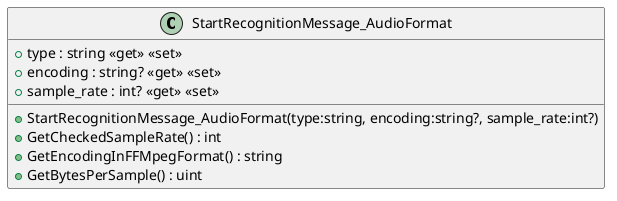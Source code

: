 @startuml
class StartRecognitionMessage_AudioFormat {
    + StartRecognitionMessage_AudioFormat(type:string, encoding:string?, sample_rate:int?)
    + type : string <<get>> <<set>>
    + encoding : string? <<get>> <<set>>
    + sample_rate : int? <<get>> <<set>>
    + GetCheckedSampleRate() : int
    + GetEncodingInFFMpegFormat() : string
    + GetBytesPerSample() : uint
}
@enduml
